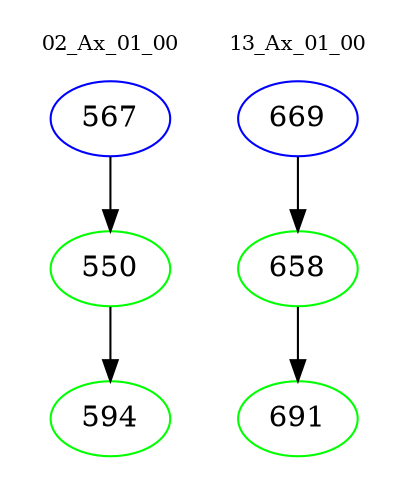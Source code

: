 digraph{
subgraph cluster_0 {
color = white
label = "02_Ax_01_00";
fontsize=10;
T0_567 [label="567", color="blue"]
T0_567 -> T0_550 [color="black"]
T0_550 [label="550", color="green"]
T0_550 -> T0_594 [color="black"]
T0_594 [label="594", color="green"]
}
subgraph cluster_1 {
color = white
label = "13_Ax_01_00";
fontsize=10;
T1_669 [label="669", color="blue"]
T1_669 -> T1_658 [color="black"]
T1_658 [label="658", color="green"]
T1_658 -> T1_691 [color="black"]
T1_691 [label="691", color="green"]
}
}
